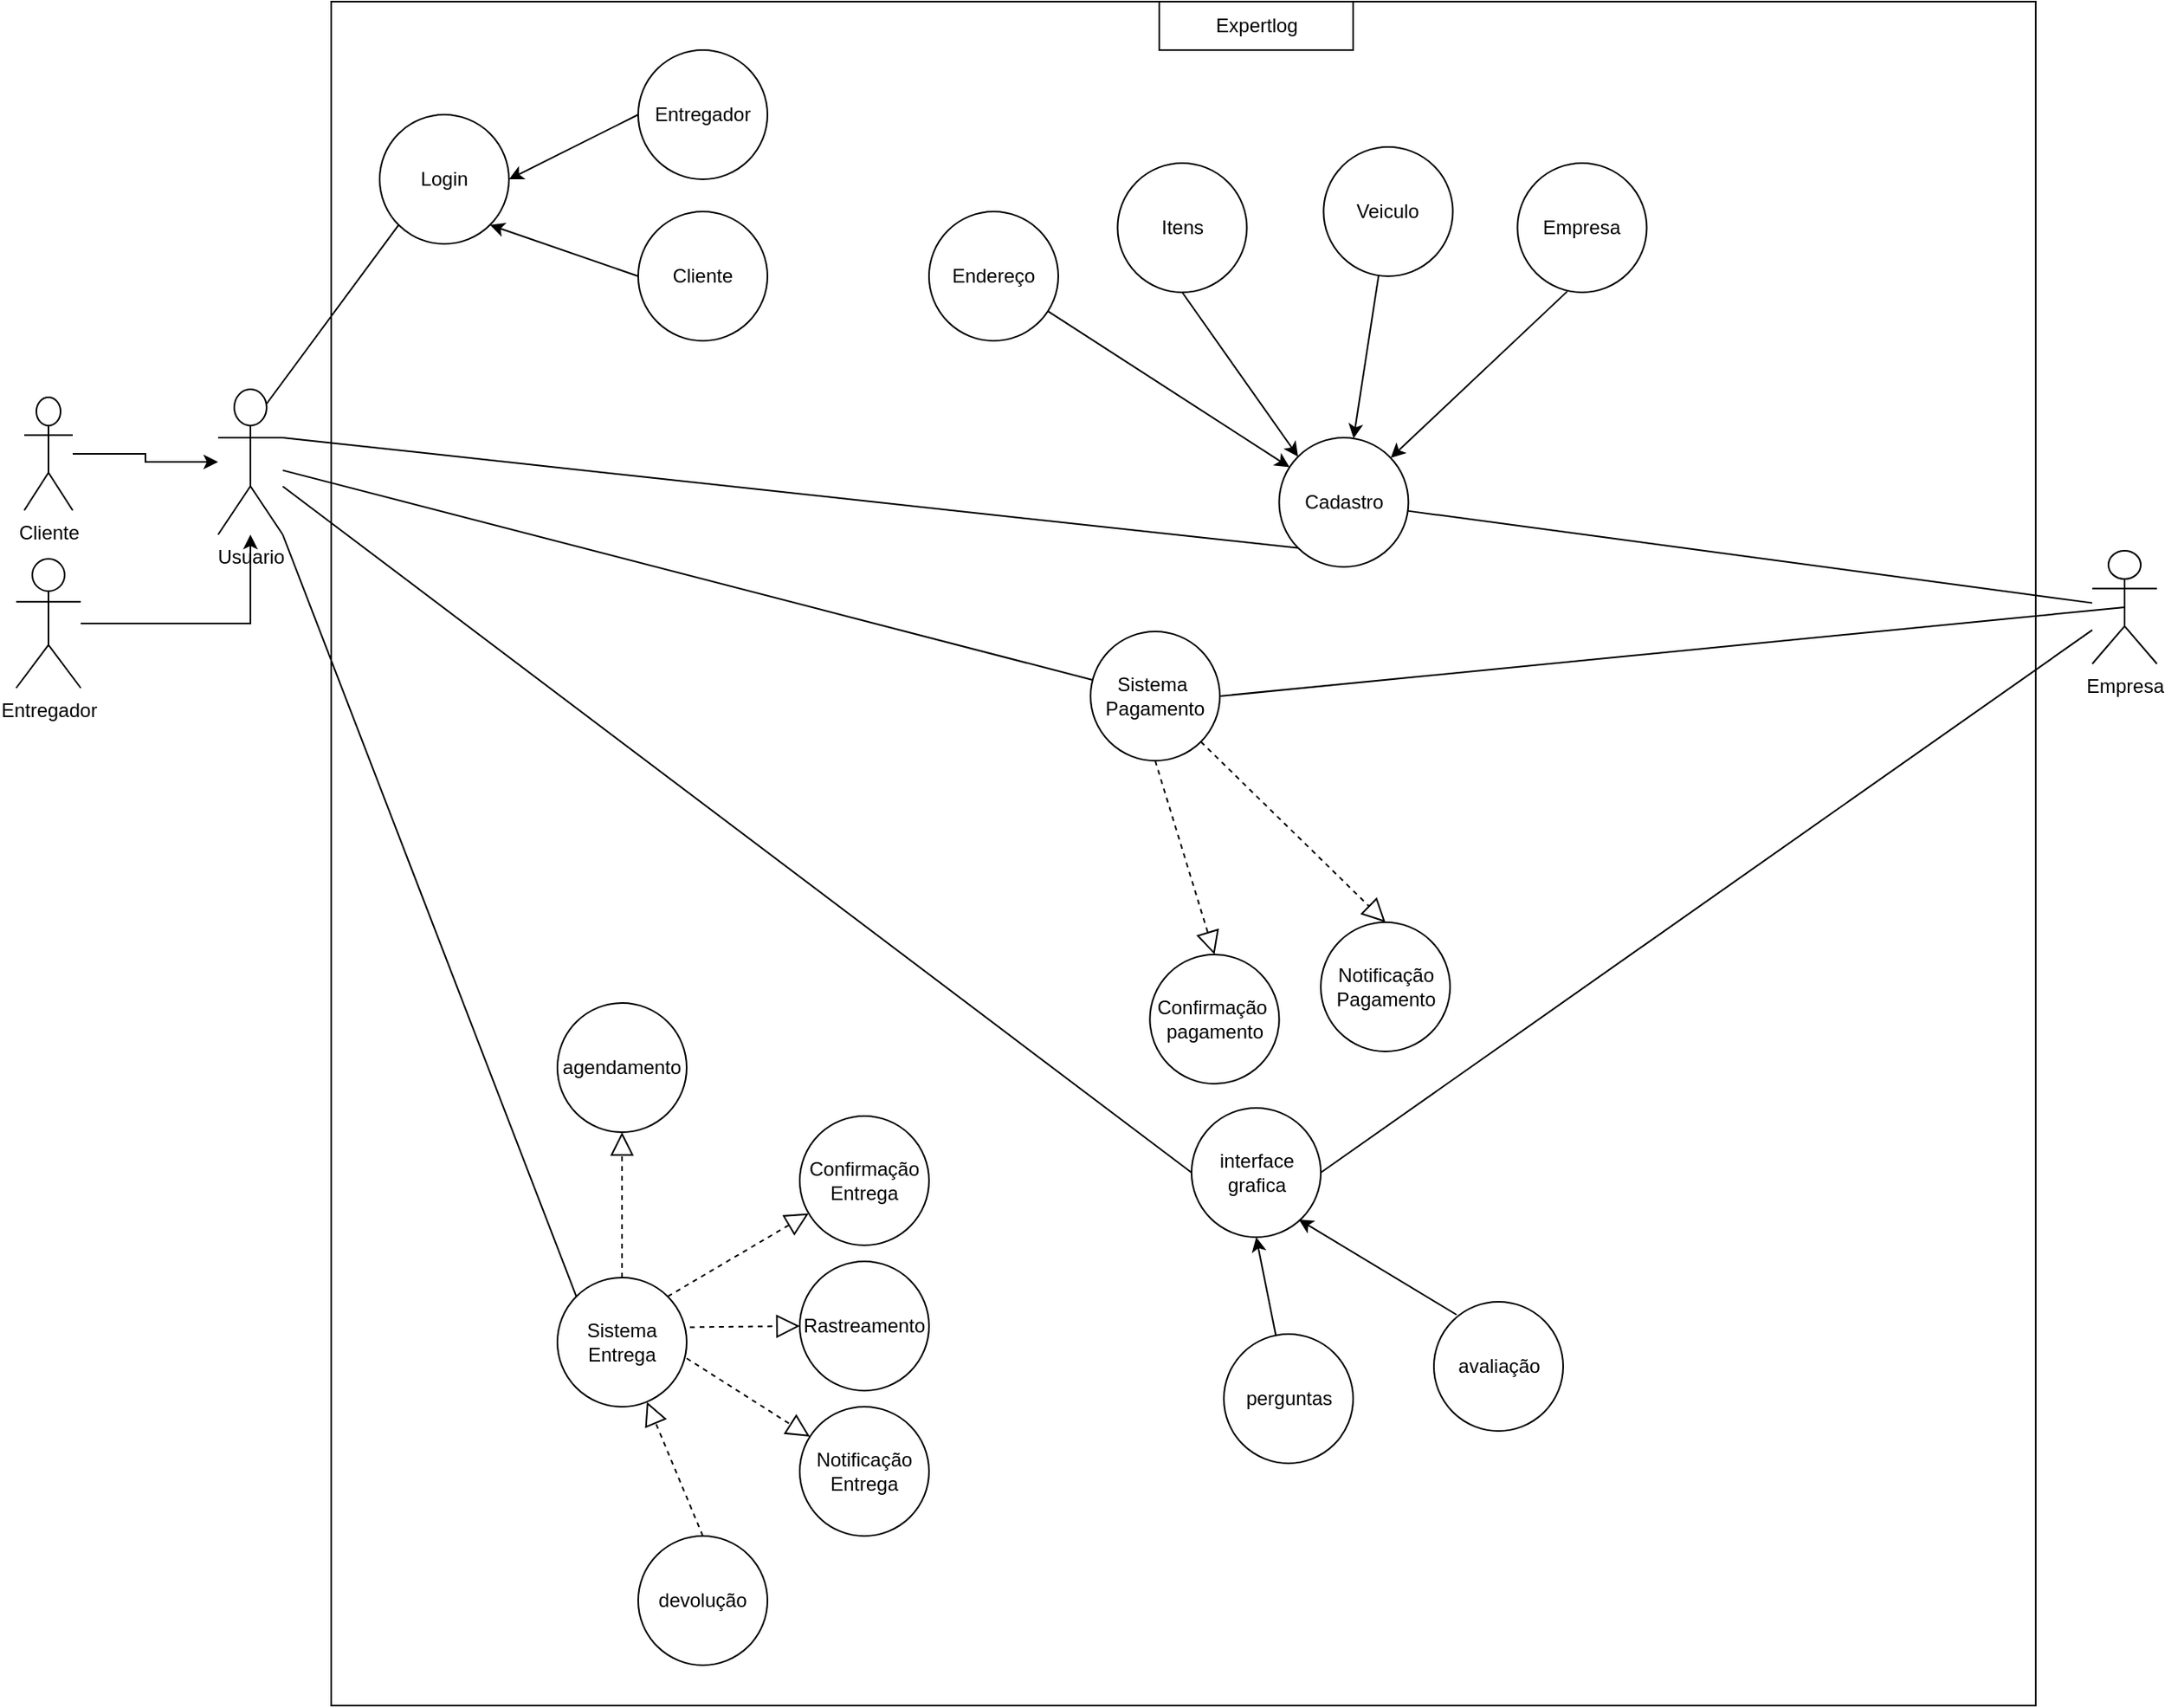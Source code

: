 <mxfile version="17.2.1" type="device"><diagram id="QHubZ18s_HhIQsG0kES1" name="Página-1"><mxGraphModel dx="909" dy="1106" grid="1" gridSize="10" guides="1" tooltips="1" connect="1" arrows="1" fold="1" page="1" pageScale="1" pageWidth="827" pageHeight="1169" math="0" shadow="0"><root><mxCell id="0"/><mxCell id="1" parent="0"/><mxCell id="D37GqI4tU4DVYR1j3g1u-2" value="Usuario" style="shape=umlActor;verticalLabelPosition=bottom;verticalAlign=top;html=1;outlineConnect=0;" vertex="1" parent="1"><mxGeometry x="1105" y="530" width="40" height="90" as="geometry"/></mxCell><mxCell id="D37GqI4tU4DVYR1j3g1u-3" style="edgeStyle=orthogonalEdgeStyle;rounded=0;orthogonalLoop=1;jettySize=auto;html=1;" edge="1" parent="1" source="D37GqI4tU4DVYR1j3g1u-4" target="D37GqI4tU4DVYR1j3g1u-2"><mxGeometry relative="1" as="geometry"/></mxCell><mxCell id="D37GqI4tU4DVYR1j3g1u-4" value="Cliente" style="shape=umlActor;verticalLabelPosition=bottom;verticalAlign=top;html=1;outlineConnect=0;" vertex="1" parent="1"><mxGeometry x="985" y="535" width="30" height="70" as="geometry"/></mxCell><mxCell id="D37GqI4tU4DVYR1j3g1u-5" style="edgeStyle=orthogonalEdgeStyle;rounded=0;orthogonalLoop=1;jettySize=auto;html=1;" edge="1" parent="1" source="D37GqI4tU4DVYR1j3g1u-6" target="D37GqI4tU4DVYR1j3g1u-2"><mxGeometry relative="1" as="geometry"/></mxCell><mxCell id="D37GqI4tU4DVYR1j3g1u-6" value="Entregador" style="shape=umlActor;verticalLabelPosition=bottom;verticalAlign=top;html=1;outlineConnect=0;" vertex="1" parent="1"><mxGeometry x="980" y="635" width="40" height="80" as="geometry"/></mxCell><mxCell id="D37GqI4tU4DVYR1j3g1u-7" value="" style="whiteSpace=wrap;html=1;aspect=fixed;" vertex="1" parent="1"><mxGeometry x="1175" y="290" width="1055" height="1055" as="geometry"/></mxCell><mxCell id="D37GqI4tU4DVYR1j3g1u-8" value="Expertlog" style="rounded=0;whiteSpace=wrap;html=1;" vertex="1" parent="1"><mxGeometry x="1687.5" y="290" width="120" height="30" as="geometry"/></mxCell><mxCell id="D37GqI4tU4DVYR1j3g1u-9" value="Cadastro" style="ellipse;whiteSpace=wrap;html=1;aspect=fixed;" vertex="1" parent="1"><mxGeometry x="1761.72" y="560" width="80" height="80" as="geometry"/></mxCell><mxCell id="D37GqI4tU4DVYR1j3g1u-10" value="Empresa" style="shape=umlActor;verticalLabelPosition=bottom;verticalAlign=top;html=1;outlineConnect=0;" vertex="1" parent="1"><mxGeometry x="2265" y="630" width="40" height="70" as="geometry"/></mxCell><mxCell id="D37GqI4tU4DVYR1j3g1u-11" value="Cliente" style="ellipse;whiteSpace=wrap;html=1;aspect=fixed;" vertex="1" parent="1"><mxGeometry x="1365" y="420" width="80" height="80" as="geometry"/></mxCell><mxCell id="D37GqI4tU4DVYR1j3g1u-12" value="Entregador" style="ellipse;whiteSpace=wrap;html=1;aspect=fixed;" vertex="1" parent="1"><mxGeometry x="1365" y="320" width="80" height="80" as="geometry"/></mxCell><mxCell id="D37GqI4tU4DVYR1j3g1u-13" value="Empresa" style="ellipse;whiteSpace=wrap;html=1;aspect=fixed;" vertex="1" parent="1"><mxGeometry x="1909.22" y="390" width="80" height="80" as="geometry"/></mxCell><mxCell id="D37GqI4tU4DVYR1j3g1u-14" value="Itens" style="ellipse;whiteSpace=wrap;html=1;aspect=fixed;" vertex="1" parent="1"><mxGeometry x="1661.72" y="390" width="80" height="80" as="geometry"/></mxCell><mxCell id="D37GqI4tU4DVYR1j3g1u-15" value="" style="endArrow=classic;html=1;rounded=0;exitX=0.385;exitY=0.993;exitDx=0;exitDy=0;exitPerimeter=0;" edge="1" parent="1" source="D37GqI4tU4DVYR1j3g1u-13" target="D37GqI4tU4DVYR1j3g1u-9"><mxGeometry width="50" height="50" relative="1" as="geometry"><mxPoint x="1399.22" y="790" as="sourcePoint"/><mxPoint x="1449.22" y="740" as="targetPoint"/></mxGeometry></mxCell><mxCell id="D37GqI4tU4DVYR1j3g1u-16" value="" style="endArrow=classic;html=1;rounded=0;entryX=0;entryY=0;entryDx=0;entryDy=0;exitX=0.5;exitY=1;exitDx=0;exitDy=0;" edge="1" parent="1" source="D37GqI4tU4DVYR1j3g1u-14" target="D37GqI4tU4DVYR1j3g1u-9"><mxGeometry width="50" height="50" relative="1" as="geometry"><mxPoint x="1179.22" y="940" as="sourcePoint"/><mxPoint x="1229.22" y="890" as="targetPoint"/></mxGeometry></mxCell><mxCell id="D37GqI4tU4DVYR1j3g1u-17" value="Veiculo" style="ellipse;whiteSpace=wrap;html=1;aspect=fixed;" vertex="1" parent="1"><mxGeometry x="1789.22" y="380" width="80" height="80" as="geometry"/></mxCell><mxCell id="D37GqI4tU4DVYR1j3g1u-18" value="" style="endArrow=classic;html=1;rounded=0;" edge="1" parent="1" source="D37GqI4tU4DVYR1j3g1u-17" target="D37GqI4tU4DVYR1j3g1u-9"><mxGeometry width="50" height="50" relative="1" as="geometry"><mxPoint x="1149.22" y="780" as="sourcePoint"/><mxPoint x="1199.22" y="730" as="targetPoint"/></mxGeometry></mxCell><mxCell id="D37GqI4tU4DVYR1j3g1u-19" value="Sistema&amp;nbsp;&lt;br&gt;Pagamento" style="ellipse;whiteSpace=wrap;html=1;aspect=fixed;" vertex="1" parent="1"><mxGeometry x="1645" y="680" width="80" height="80" as="geometry"/></mxCell><mxCell id="D37GqI4tU4DVYR1j3g1u-20" value="" style="endArrow=none;html=1;rounded=0;" edge="1" parent="1" source="D37GqI4tU4DVYR1j3g1u-2" target="D37GqI4tU4DVYR1j3g1u-19"><mxGeometry width="50" height="50" relative="1" as="geometry"><mxPoint x="1145" y="590" as="sourcePoint"/><mxPoint x="1355" y="720" as="targetPoint"/></mxGeometry></mxCell><mxCell id="D37GqI4tU4DVYR1j3g1u-21" value="Sistema&lt;br&gt;Entrega" style="ellipse;whiteSpace=wrap;html=1;aspect=fixed;" vertex="1" parent="1"><mxGeometry x="1315" y="1080" width="80" height="80" as="geometry"/></mxCell><mxCell id="D37GqI4tU4DVYR1j3g1u-22" value="Rastreamento" style="ellipse;whiteSpace=wrap;html=1;aspect=fixed;" vertex="1" parent="1"><mxGeometry x="1465" y="1070" width="80" height="80" as="geometry"/></mxCell><mxCell id="D37GqI4tU4DVYR1j3g1u-23" value="Confirmação&lt;br&gt;Entrega" style="ellipse;whiteSpace=wrap;html=1;aspect=fixed;" vertex="1" parent="1"><mxGeometry x="1465" y="980" width="80" height="80" as="geometry"/></mxCell><mxCell id="D37GqI4tU4DVYR1j3g1u-24" value="Notificação&lt;br&gt;Entrega" style="ellipse;whiteSpace=wrap;html=1;aspect=fixed;" vertex="1" parent="1"><mxGeometry x="1465" y="1160" width="80" height="80" as="geometry"/></mxCell><mxCell id="D37GqI4tU4DVYR1j3g1u-25" value="" style="endArrow=block;dashed=1;endFill=0;endSize=12;html=1;rounded=0;exitX=1;exitY=0;exitDx=0;exitDy=0;" edge="1" parent="1" source="D37GqI4tU4DVYR1j3g1u-21" target="D37GqI4tU4DVYR1j3g1u-23"><mxGeometry width="160" relative="1" as="geometry"><mxPoint x="1305" y="1070" as="sourcePoint"/><mxPoint x="1465" y="1070" as="targetPoint"/></mxGeometry></mxCell><mxCell id="D37GqI4tU4DVYR1j3g1u-26" value="" style="endArrow=block;dashed=1;endFill=0;endSize=12;html=1;rounded=0;exitX=1.025;exitY=0.384;exitDx=0;exitDy=0;exitPerimeter=0;entryX=0;entryY=0.5;entryDx=0;entryDy=0;" edge="1" parent="1" source="D37GqI4tU4DVYR1j3g1u-21" target="D37GqI4tU4DVYR1j3g1u-22"><mxGeometry width="160" relative="1" as="geometry"><mxPoint x="1305" y="1070" as="sourcePoint"/><mxPoint x="1465" y="1070" as="targetPoint"/></mxGeometry></mxCell><mxCell id="D37GqI4tU4DVYR1j3g1u-27" value="" style="endArrow=block;dashed=1;endFill=0;endSize=12;html=1;rounded=0;exitX=1;exitY=0.625;exitDx=0;exitDy=0;exitPerimeter=0;" edge="1" parent="1" source="D37GqI4tU4DVYR1j3g1u-21" target="D37GqI4tU4DVYR1j3g1u-24"><mxGeometry width="160" relative="1" as="geometry"><mxPoint x="1305" y="1070" as="sourcePoint"/><mxPoint x="1465" y="1070" as="targetPoint"/></mxGeometry></mxCell><mxCell id="D37GqI4tU4DVYR1j3g1u-28" value="" style="endArrow=none;html=1;rounded=0;entryX=0;entryY=0;entryDx=0;entryDy=0;exitX=1;exitY=1;exitDx=0;exitDy=0;exitPerimeter=0;" edge="1" parent="1" source="D37GqI4tU4DVYR1j3g1u-2" target="D37GqI4tU4DVYR1j3g1u-21"><mxGeometry width="50" height="50" relative="1" as="geometry"><mxPoint x="1145" y="590" as="sourcePoint"/><mxPoint x="1565" y="870" as="targetPoint"/></mxGeometry></mxCell><mxCell id="D37GqI4tU4DVYR1j3g1u-29" value="Login" style="ellipse;whiteSpace=wrap;html=1;aspect=fixed;" vertex="1" parent="1"><mxGeometry x="1205" y="360" width="80" height="80" as="geometry"/></mxCell><mxCell id="D37GqI4tU4DVYR1j3g1u-30" value="" style="endArrow=classic;html=1;rounded=0;entryX=1;entryY=1;entryDx=0;entryDy=0;exitX=0;exitY=0.5;exitDx=0;exitDy=0;" edge="1" parent="1" source="D37GqI4tU4DVYR1j3g1u-11" target="D37GqI4tU4DVYR1j3g1u-29"><mxGeometry width="50" height="50" relative="1" as="geometry"><mxPoint x="1665" y="660" as="sourcePoint"/><mxPoint x="1715" y="610" as="targetPoint"/></mxGeometry></mxCell><mxCell id="D37GqI4tU4DVYR1j3g1u-31" value="" style="endArrow=classic;html=1;rounded=0;entryX=1;entryY=0.5;entryDx=0;entryDy=0;exitX=0;exitY=0.5;exitDx=0;exitDy=0;" edge="1" parent="1" source="D37GqI4tU4DVYR1j3g1u-12" target="D37GqI4tU4DVYR1j3g1u-29"><mxGeometry width="50" height="50" relative="1" as="geometry"><mxPoint x="1665" y="660" as="sourcePoint"/><mxPoint x="1715" y="610" as="targetPoint"/></mxGeometry></mxCell><mxCell id="D37GqI4tU4DVYR1j3g1u-32" value="" style="endArrow=none;html=1;rounded=0;exitX=0.75;exitY=0.1;exitDx=0;exitDy=0;exitPerimeter=0;entryX=0;entryY=1;entryDx=0;entryDy=0;" edge="1" parent="1" source="D37GqI4tU4DVYR1j3g1u-2" target="D37GqI4tU4DVYR1j3g1u-29"><mxGeometry width="50" height="50" relative="1" as="geometry"><mxPoint x="1665" y="660" as="sourcePoint"/><mxPoint x="1715" y="610" as="targetPoint"/></mxGeometry></mxCell><mxCell id="D37GqI4tU4DVYR1j3g1u-33" value="" style="endArrow=none;html=1;rounded=0;" edge="1" parent="1" source="D37GqI4tU4DVYR1j3g1u-9" target="D37GqI4tU4DVYR1j3g1u-10"><mxGeometry width="50" height="50" relative="1" as="geometry"><mxPoint x="1665" y="660" as="sourcePoint"/><mxPoint x="1715" y="610" as="targetPoint"/></mxGeometry></mxCell><mxCell id="D37GqI4tU4DVYR1j3g1u-34" value="devolução" style="ellipse;whiteSpace=wrap;html=1;aspect=fixed;" vertex="1" parent="1"><mxGeometry x="1365" y="1240" width="80" height="80" as="geometry"/></mxCell><mxCell id="D37GqI4tU4DVYR1j3g1u-35" value="" style="endArrow=block;dashed=1;endFill=0;endSize=12;html=1;rounded=0;exitX=0.5;exitY=0;exitDx=0;exitDy=0;" edge="1" parent="1" source="D37GqI4tU4DVYR1j3g1u-34" target="D37GqI4tU4DVYR1j3g1u-21"><mxGeometry width="160" relative="1" as="geometry"><mxPoint x="1375" y="1290" as="sourcePoint"/><mxPoint x="1535" y="1290" as="targetPoint"/></mxGeometry></mxCell><mxCell id="D37GqI4tU4DVYR1j3g1u-36" value="Endereço" style="ellipse;whiteSpace=wrap;html=1;aspect=fixed;" vertex="1" parent="1"><mxGeometry x="1545" y="420" width="80" height="80" as="geometry"/></mxCell><mxCell id="D37GqI4tU4DVYR1j3g1u-37" value="Confirmação&amp;nbsp;&lt;br&gt;pagamento" style="ellipse;whiteSpace=wrap;html=1;aspect=fixed;" vertex="1" parent="1"><mxGeometry x="1681.72" y="880" width="80" height="80" as="geometry"/></mxCell><mxCell id="D37GqI4tU4DVYR1j3g1u-38" value="" style="endArrow=block;dashed=1;endFill=0;endSize=12;html=1;rounded=0;exitX=0.5;exitY=1;exitDx=0;exitDy=0;entryX=0.5;entryY=0;entryDx=0;entryDy=0;" edge="1" parent="1" source="D37GqI4tU4DVYR1j3g1u-19" target="D37GqI4tU4DVYR1j3g1u-37"><mxGeometry width="160" relative="1" as="geometry"><mxPoint x="1625" y="890" as="sourcePoint"/><mxPoint x="1785" y="890" as="targetPoint"/></mxGeometry></mxCell><mxCell id="D37GqI4tU4DVYR1j3g1u-39" value="agendamento" style="ellipse;whiteSpace=wrap;html=1;aspect=fixed;" vertex="1" parent="1"><mxGeometry x="1315" y="910" width="80" height="80" as="geometry"/></mxCell><mxCell id="D37GqI4tU4DVYR1j3g1u-40" value="" style="endArrow=block;dashed=1;endFill=0;endSize=12;html=1;rounded=0;exitX=0.5;exitY=0;exitDx=0;exitDy=0;" edge="1" parent="1" source="D37GqI4tU4DVYR1j3g1u-21" target="D37GqI4tU4DVYR1j3g1u-39"><mxGeometry width="160" relative="1" as="geometry"><mxPoint x="1535" y="1030" as="sourcePoint"/><mxPoint x="1695" y="1030" as="targetPoint"/></mxGeometry></mxCell><mxCell id="D37GqI4tU4DVYR1j3g1u-41" value="interface&lt;br&gt;grafica" style="ellipse;whiteSpace=wrap;html=1;aspect=fixed;" vertex="1" parent="1"><mxGeometry x="1707.5" y="975" width="80" height="80" as="geometry"/></mxCell><mxCell id="D37GqI4tU4DVYR1j3g1u-42" value="avaliação" style="ellipse;whiteSpace=wrap;html=1;aspect=fixed;" vertex="1" parent="1"><mxGeometry x="1857.5" y="1095" width="80" height="80" as="geometry"/></mxCell><mxCell id="D37GqI4tU4DVYR1j3g1u-43" value="perguntas" style="ellipse;whiteSpace=wrap;html=1;aspect=fixed;" vertex="1" parent="1"><mxGeometry x="1727.5" y="1115" width="80" height="80" as="geometry"/></mxCell><mxCell id="D37GqI4tU4DVYR1j3g1u-44" value="" style="endArrow=none;html=1;rounded=0;entryX=0;entryY=0.5;entryDx=0;entryDy=0;" edge="1" parent="1" source="D37GqI4tU4DVYR1j3g1u-2" target="D37GqI4tU4DVYR1j3g1u-41"><mxGeometry width="50" height="50" relative="1" as="geometry"><mxPoint x="1715" y="860" as="sourcePoint"/><mxPoint x="1765" y="810" as="targetPoint"/></mxGeometry></mxCell><mxCell id="D37GqI4tU4DVYR1j3g1u-45" value="" style="endArrow=none;html=1;rounded=0;exitX=1;exitY=0.5;exitDx=0;exitDy=0;" edge="1" parent="1" source="D37GqI4tU4DVYR1j3g1u-41" target="D37GqI4tU4DVYR1j3g1u-10"><mxGeometry width="50" height="50" relative="1" as="geometry"><mxPoint x="1625" y="860" as="sourcePoint"/><mxPoint x="1675" y="810" as="targetPoint"/></mxGeometry></mxCell><mxCell id="D37GqI4tU4DVYR1j3g1u-46" value="" style="endArrow=classic;html=1;rounded=0;entryX=0.5;entryY=1;entryDx=0;entryDy=0;" edge="1" parent="1" source="D37GqI4tU4DVYR1j3g1u-43" target="D37GqI4tU4DVYR1j3g1u-41"><mxGeometry width="50" height="50" relative="1" as="geometry"><mxPoint x="1735" y="870" as="sourcePoint"/><mxPoint x="1785" y="820" as="targetPoint"/></mxGeometry></mxCell><mxCell id="D37GqI4tU4DVYR1j3g1u-47" value="" style="endArrow=classic;html=1;rounded=0;exitX=0.175;exitY=0.1;exitDx=0;exitDy=0;exitPerimeter=0;entryX=0.829;entryY=0.863;entryDx=0;entryDy=0;entryPerimeter=0;" edge="1" parent="1" source="D37GqI4tU4DVYR1j3g1u-42" target="D37GqI4tU4DVYR1j3g1u-41"><mxGeometry width="50" height="50" relative="1" as="geometry"><mxPoint x="1785" y="920" as="sourcePoint"/><mxPoint x="1835" y="870" as="targetPoint"/></mxGeometry></mxCell><mxCell id="D37GqI4tU4DVYR1j3g1u-48" value="" style="endArrow=classic;html=1;rounded=0;" edge="1" parent="1" source="D37GqI4tU4DVYR1j3g1u-36" target="D37GqI4tU4DVYR1j3g1u-9"><mxGeometry width="50" height="50" relative="1" as="geometry"><mxPoint x="1615.004" y="488.284" as="sourcePoint"/><mxPoint x="1689.22" y="550" as="targetPoint"/></mxGeometry></mxCell><mxCell id="D37GqI4tU4DVYR1j3g1u-49" value="" style="endArrow=none;html=1;rounded=0;exitX=1;exitY=0.333;exitDx=0;exitDy=0;exitPerimeter=0;entryX=0;entryY=1;entryDx=0;entryDy=0;" edge="1" parent="1" source="D37GqI4tU4DVYR1j3g1u-2" target="D37GqI4tU4DVYR1j3g1u-9"><mxGeometry width="50" height="50" relative="1" as="geometry"><mxPoint x="1855" y="520" as="sourcePoint"/><mxPoint x="1905" y="470" as="targetPoint"/></mxGeometry></mxCell><mxCell id="D37GqI4tU4DVYR1j3g1u-50" value="Notificação&lt;br&gt;Pagamento" style="ellipse;whiteSpace=wrap;html=1;aspect=fixed;" vertex="1" parent="1"><mxGeometry x="1787.5" y="860" width="80" height="80" as="geometry"/></mxCell><mxCell id="D37GqI4tU4DVYR1j3g1u-56" value="" style="endArrow=block;dashed=1;endFill=0;endSize=12;html=1;rounded=0;exitX=1;exitY=1;exitDx=0;exitDy=0;entryX=0.5;entryY=0;entryDx=0;entryDy=0;" edge="1" parent="1" source="D37GqI4tU4DVYR1j3g1u-19" target="D37GqI4tU4DVYR1j3g1u-50"><mxGeometry width="160" relative="1" as="geometry"><mxPoint x="1789.22" y="780" as="sourcePoint"/><mxPoint x="1949.22" y="780" as="targetPoint"/></mxGeometry></mxCell><mxCell id="D37GqI4tU4DVYR1j3g1u-57" value="" style="endArrow=none;html=1;rounded=0;entryX=1;entryY=0.5;entryDx=0;entryDy=0;exitX=0.5;exitY=0.5;exitDx=0;exitDy=0;exitPerimeter=0;" edge="1" parent="1" source="D37GqI4tU4DVYR1j3g1u-10" target="D37GqI4tU4DVYR1j3g1u-19"><mxGeometry width="50" height="50" relative="1" as="geometry"><mxPoint x="1850" y="930" as="sourcePoint"/><mxPoint x="1900" y="880" as="targetPoint"/></mxGeometry></mxCell></root></mxGraphModel></diagram></mxfile>
